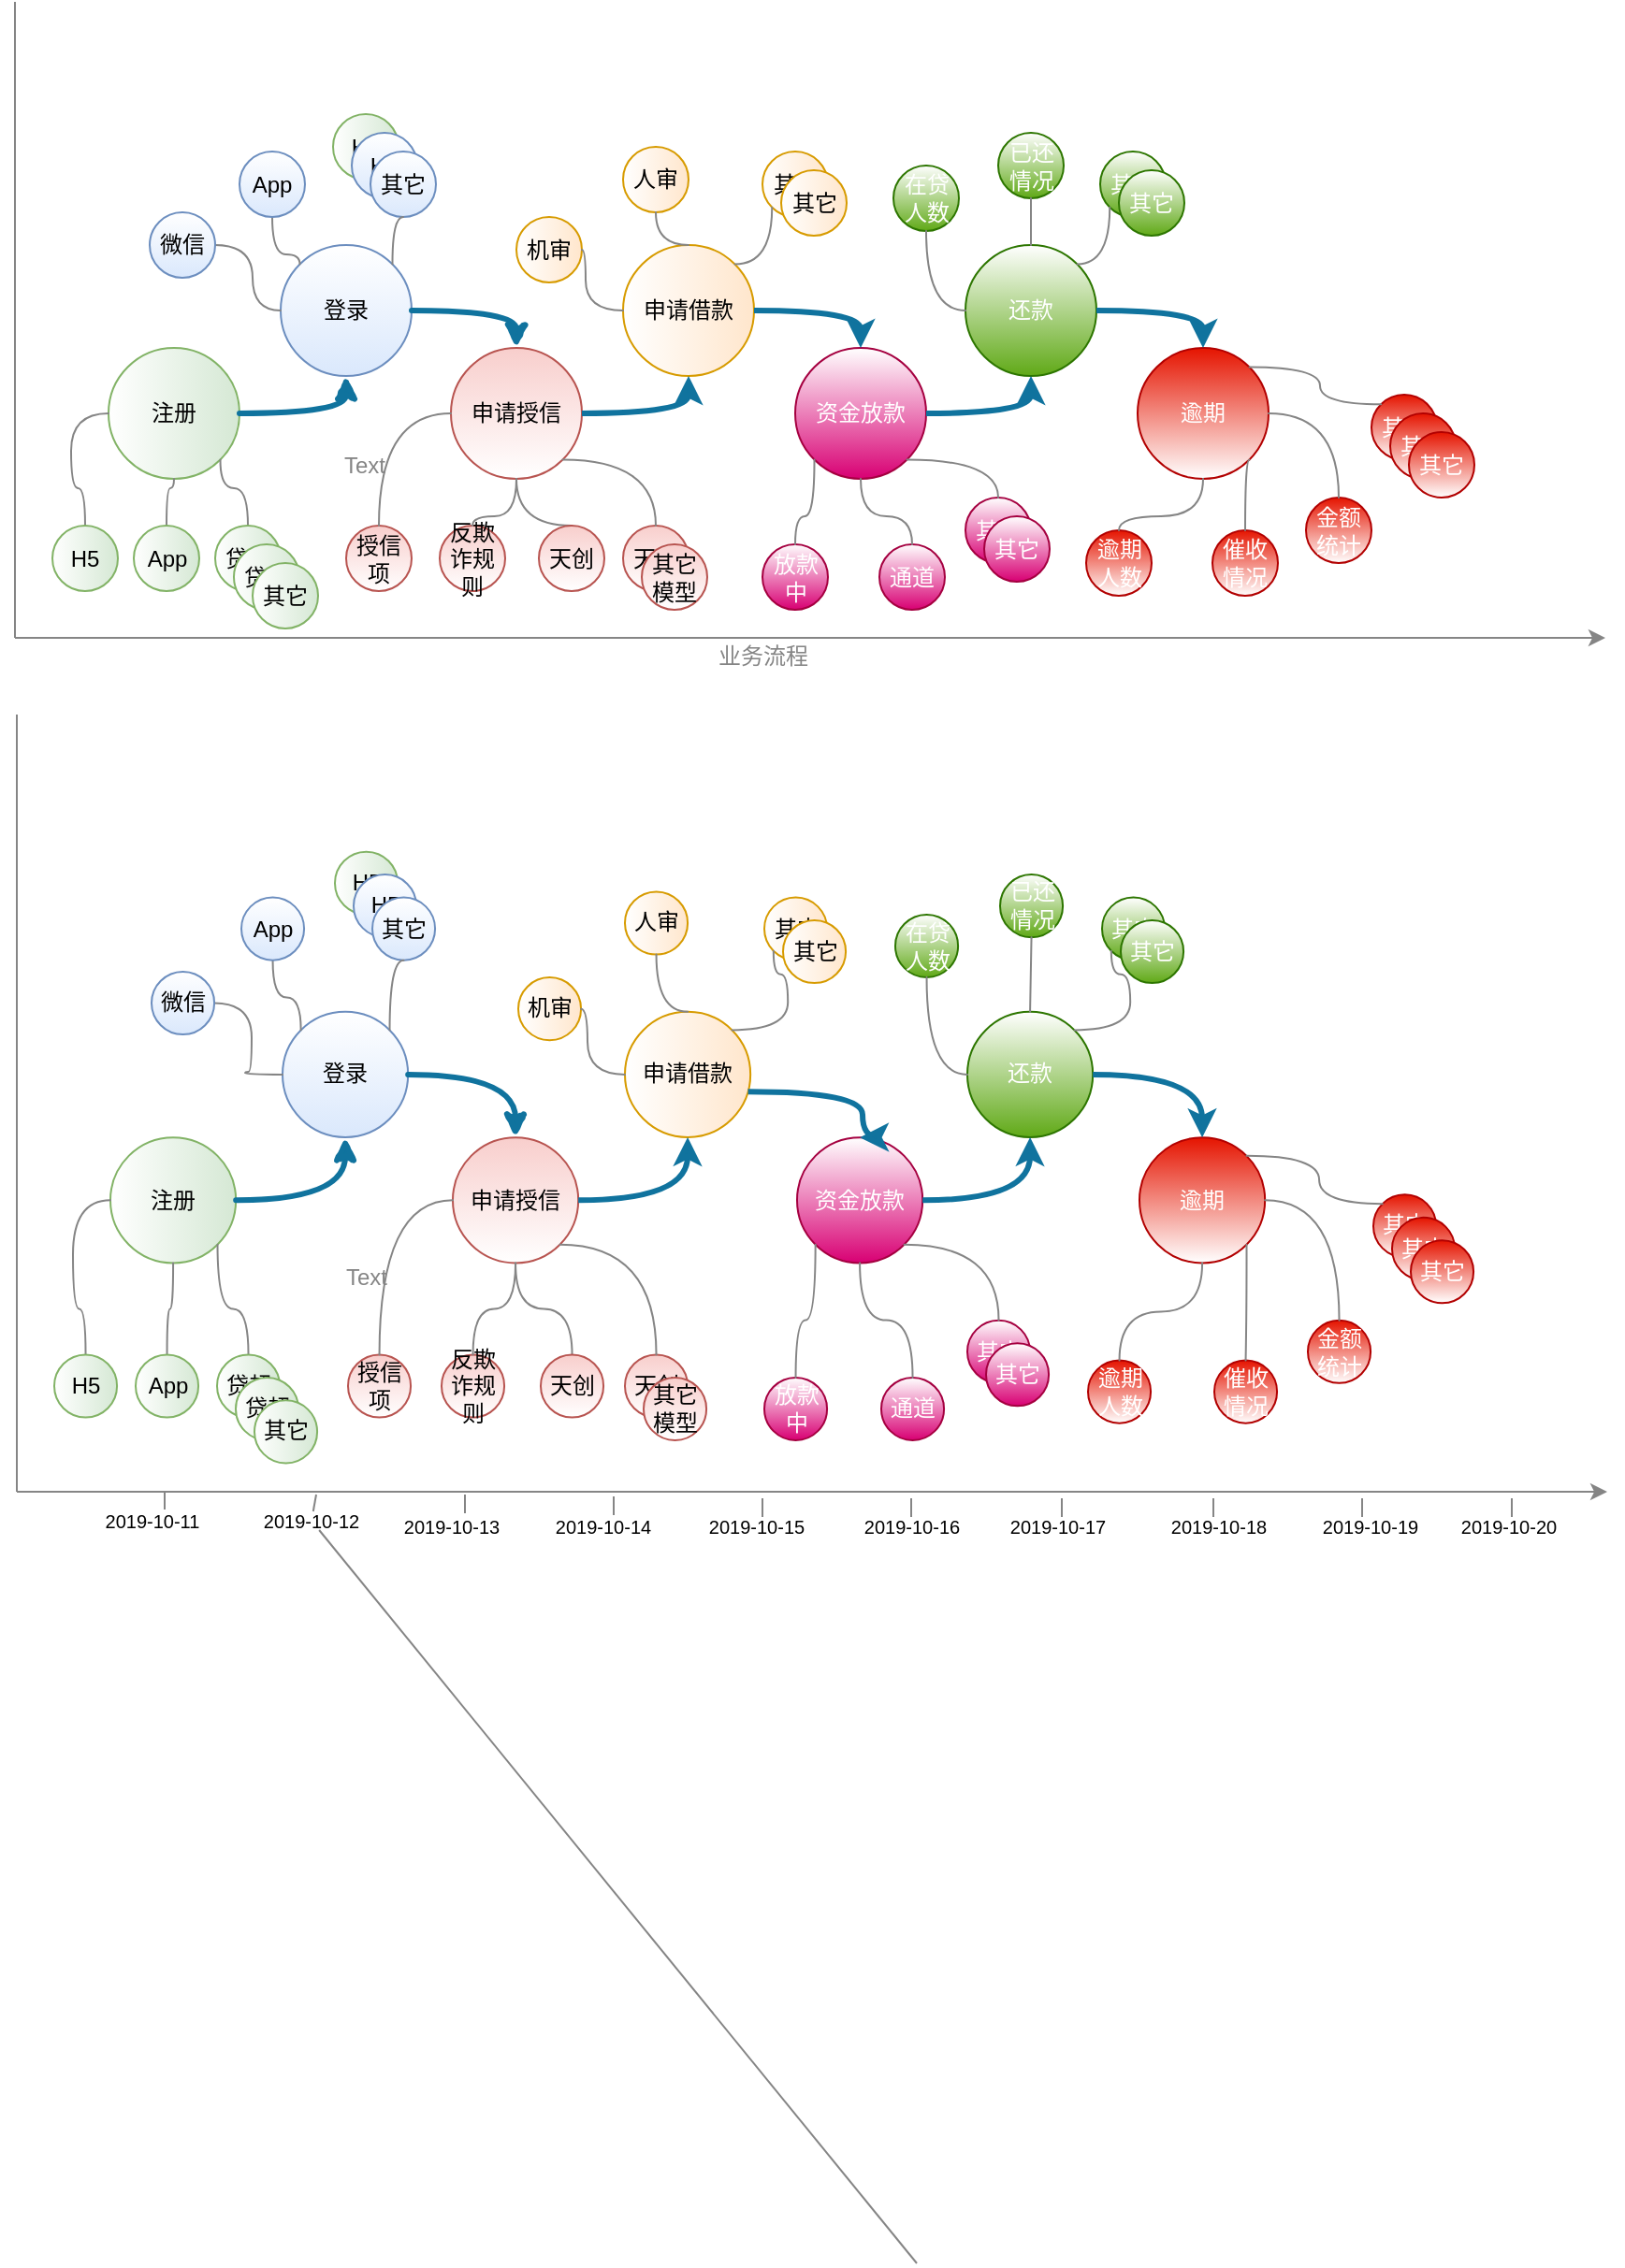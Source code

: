 <mxfile version="12.1.7" type="github" pages="1">
  <diagram id="NL3Gt1PZ4-QvTYmWhQju" name="第 1 页">
    <mxGraphModel dx="1049" dy="482" grid="1" gridSize="10" guides="1" tooltips="1" connect="1" arrows="1" fold="1" page="1" pageScale="1" pageWidth="1600" pageHeight="900" math="0" shadow="0">
      <root>
        <mxCell id="0"/>
        <mxCell id="1" parent="0"/>
        <mxCell id="p2iApNeuUnW86oLl-AI1-1" value="" style="group" vertex="1" connectable="0" parent="1">
          <mxGeometry x="320" y="20" width="850" height="360" as="geometry"/>
        </mxCell>
        <mxCell id="3xqCmhydJT-oeez1F7RN-1" value="" style="endArrow=classic;html=1;strokeColor=#858585;" parent="p2iApNeuUnW86oLl-AI1-1" edge="1">
          <mxGeometry width="50" height="50" relative="1" as="geometry">
            <mxPoint y="340" as="sourcePoint"/>
            <mxPoint x="850" y="340" as="targetPoint"/>
          </mxGeometry>
        </mxCell>
        <mxCell id="3xqCmhydJT-oeez1F7RN-2" value="" style="endArrow=none;html=1;strokeColor=#858585;endFill=0;" parent="p2iApNeuUnW86oLl-AI1-1" edge="1">
          <mxGeometry width="50" height="50" relative="1" as="geometry">
            <mxPoint y="340" as="sourcePoint"/>
            <mxPoint as="targetPoint"/>
          </mxGeometry>
        </mxCell>
        <mxCell id="3xqCmhydJT-oeez1F7RN-3" value="业务流程" style="text;html=1;strokeColor=none;fillColor=none;align=center;verticalAlign=middle;whiteSpace=wrap;rounded=0;fontColor=#858585;" parent="p2iApNeuUnW86oLl-AI1-1" vertex="1">
          <mxGeometry x="360" y="340" width="80" height="20" as="geometry"/>
        </mxCell>
        <mxCell id="3xqCmhydJT-oeez1F7RN-4" value="注册" style="ellipse;whiteSpace=wrap;html=1;aspect=fixed;fillColor=#d5e8d4;strokeColor=#82b366;gradientColor=#ffffff;gradientDirection=west;" parent="p2iApNeuUnW86oLl-AI1-1" vertex="1">
          <mxGeometry x="50" y="185" width="70" height="70" as="geometry"/>
        </mxCell>
        <mxCell id="3xqCmhydJT-oeez1F7RN-53" style="edgeStyle=orthogonalEdgeStyle;curved=1;rounded=0;comic=1;orthogonalLoop=1;jettySize=auto;html=1;entryX=0;entryY=0.5;entryDx=0;entryDy=0;endArrow=none;endFill=0;strokeColor=#858585;fontColor=#858585;" parent="p2iApNeuUnW86oLl-AI1-1" source="3xqCmhydJT-oeez1F7RN-24" target="3xqCmhydJT-oeez1F7RN-4" edge="1">
          <mxGeometry relative="1" as="geometry"/>
        </mxCell>
        <mxCell id="3xqCmhydJT-oeez1F7RN-24" value="H5" style="ellipse;whiteSpace=wrap;html=1;aspect=fixed;fillColor=#d5e8d4;strokeColor=#82b366;gradientColor=#ffffff;gradientDirection=west;" parent="p2iApNeuUnW86oLl-AI1-1" vertex="1">
          <mxGeometry x="20" y="280" width="35" height="35" as="geometry"/>
        </mxCell>
        <mxCell id="3xqCmhydJT-oeez1F7RN-5" value="登录" style="ellipse;whiteSpace=wrap;html=1;aspect=fixed;fillColor=#dae8fc;strokeColor=#6c8ebf;gradientColor=#ffffff;gradientDirection=north;" parent="p2iApNeuUnW86oLl-AI1-1" vertex="1">
          <mxGeometry x="142" y="130" width="70" height="70" as="geometry"/>
        </mxCell>
        <mxCell id="3xqCmhydJT-oeez1F7RN-20" style="edgeStyle=orthogonalEdgeStyle;curved=1;rounded=0;orthogonalLoop=1;jettySize=auto;html=1;entryX=0.5;entryY=1;entryDx=0;entryDy=0;endArrow=classic;endFill=1;strokeColor=#10739e;fontColor=#858585;comic=1;targetPerimeterSpacing=0;strokeWidth=3;fillColor=#b1ddf0;" parent="p2iApNeuUnW86oLl-AI1-1" source="3xqCmhydJT-oeez1F7RN-4" target="3xqCmhydJT-oeez1F7RN-5" edge="1">
          <mxGeometry relative="1" as="geometry"/>
        </mxCell>
        <mxCell id="3xqCmhydJT-oeez1F7RN-6" value="申请授信" style="ellipse;whiteSpace=wrap;html=1;aspect=fixed;fillColor=#f8cecc;strokeColor=#b85450;gradientColor=#ffffff;" parent="p2iApNeuUnW86oLl-AI1-1" vertex="1">
          <mxGeometry x="233" y="185" width="70" height="70" as="geometry"/>
        </mxCell>
        <mxCell id="3xqCmhydJT-oeez1F7RN-21" style="edgeStyle=orthogonalEdgeStyle;curved=1;rounded=0;orthogonalLoop=1;jettySize=auto;html=1;entryX=0.5;entryY=0;entryDx=0;entryDy=0;endArrow=classic;endFill=1;strokeColor=#10739e;fontColor=#858585;comic=1;strokeWidth=3;fillColor=#b1ddf0;targetPerimeterSpacing=0;" parent="p2iApNeuUnW86oLl-AI1-1" source="3xqCmhydJT-oeez1F7RN-5" target="3xqCmhydJT-oeez1F7RN-6" edge="1">
          <mxGeometry relative="1" as="geometry"/>
        </mxCell>
        <mxCell id="3xqCmhydJT-oeez1F7RN-57" value="授信项" style="ellipse;whiteSpace=wrap;html=1;aspect=fixed;fillColor=#f8cecc;strokeColor=#b85450;gradientColor=#ffffff;" parent="p2iApNeuUnW86oLl-AI1-1" vertex="1">
          <mxGeometry x="177" y="280" width="35" height="35" as="geometry"/>
        </mxCell>
        <mxCell id="3xqCmhydJT-oeez1F7RN-58" value="" style="edgeStyle=orthogonalEdgeStyle;curved=1;rounded=0;comic=1;orthogonalLoop=1;jettySize=auto;html=1;endArrow=none;endFill=0;strokeColor=#858585;fontColor=#858585;" parent="p2iApNeuUnW86oLl-AI1-1" source="3xqCmhydJT-oeez1F7RN-6" target="3xqCmhydJT-oeez1F7RN-57" edge="1">
          <mxGeometry relative="1" as="geometry"/>
        </mxCell>
        <mxCell id="3xqCmhydJT-oeez1F7RN-7" value="申请借款" style="ellipse;whiteSpace=wrap;html=1;aspect=fixed;fillColor=#ffe6cc;strokeColor=#d79b00;gradientColor=#ffffff;gradientDirection=west;" parent="p2iApNeuUnW86oLl-AI1-1" vertex="1">
          <mxGeometry x="325" y="130" width="70" height="70" as="geometry"/>
        </mxCell>
        <mxCell id="3xqCmhydJT-oeez1F7RN-22" style="edgeStyle=orthogonalEdgeStyle;curved=1;rounded=0;orthogonalLoop=1;jettySize=auto;html=1;entryX=0.5;entryY=1;entryDx=0;entryDy=0;endArrow=classic;endFill=1;strokeColor=#10739e;fontColor=#858585;strokeWidth=3;fillColor=#b1ddf0;targetPerimeterSpacing=0;" parent="p2iApNeuUnW86oLl-AI1-1" source="3xqCmhydJT-oeez1F7RN-6" target="3xqCmhydJT-oeez1F7RN-7" edge="1">
          <mxGeometry relative="1" as="geometry"/>
        </mxCell>
        <mxCell id="3xqCmhydJT-oeez1F7RN-72" value="机审" style="ellipse;whiteSpace=wrap;html=1;aspect=fixed;fillColor=#ffe6cc;strokeColor=#d79b00;gradientColor=#ffffff;gradientDirection=west;" parent="p2iApNeuUnW86oLl-AI1-1" vertex="1">
          <mxGeometry x="268" y="115" width="35" height="35" as="geometry"/>
        </mxCell>
        <mxCell id="3xqCmhydJT-oeez1F7RN-73" value="" style="edgeStyle=orthogonalEdgeStyle;curved=1;rounded=0;comic=1;orthogonalLoop=1;jettySize=auto;html=1;endArrow=none;endFill=0;strokeColor=#858585;fontColor=#858585;" parent="p2iApNeuUnW86oLl-AI1-1" source="3xqCmhydJT-oeez1F7RN-7" target="3xqCmhydJT-oeez1F7RN-72" edge="1">
          <mxGeometry relative="1" as="geometry"/>
        </mxCell>
        <mxCell id="3xqCmhydJT-oeez1F7RN-8" value="资金放款" style="ellipse;whiteSpace=wrap;html=1;aspect=fixed;fontColor=#ffffff;fillColor=#d80073;strokeColor=#A50040;gradientDirection=north;gradientColor=#ffffff;" parent="p2iApNeuUnW86oLl-AI1-1" vertex="1">
          <mxGeometry x="417" y="185" width="70" height="70" as="geometry"/>
        </mxCell>
        <mxCell id="3xqCmhydJT-oeez1F7RN-17" style="edgeStyle=orthogonalEdgeStyle;curved=1;rounded=0;orthogonalLoop=1;jettySize=auto;html=1;entryX=0.5;entryY=0;entryDx=0;entryDy=0;endArrow=classic;endFill=1;strokeColor=#10739e;fontColor=#858585;strokeWidth=3;fillColor=#b1ddf0;targetPerimeterSpacing=0;" parent="p2iApNeuUnW86oLl-AI1-1" source="3xqCmhydJT-oeez1F7RN-7" target="3xqCmhydJT-oeez1F7RN-8" edge="1">
          <mxGeometry relative="1" as="geometry">
            <Array as="points">
              <mxPoint x="452" y="165"/>
            </Array>
          </mxGeometry>
        </mxCell>
        <mxCell id="3xqCmhydJT-oeez1F7RN-80" value="放款中" style="ellipse;whiteSpace=wrap;html=1;aspect=fixed;fontColor=#ffffff;fillColor=#d80073;strokeColor=#A50040;gradientDirection=north;gradientColor=#ffffff;" parent="p2iApNeuUnW86oLl-AI1-1" vertex="1">
          <mxGeometry x="399.5" y="290" width="35" height="35" as="geometry"/>
        </mxCell>
        <mxCell id="3xqCmhydJT-oeez1F7RN-90" style="edgeStyle=orthogonalEdgeStyle;curved=1;rounded=0;comic=1;orthogonalLoop=1;jettySize=auto;html=1;exitX=0;exitY=1;exitDx=0;exitDy=0;entryX=0.5;entryY=0;entryDx=0;entryDy=0;endArrow=none;endFill=0;strokeColor=#858585;fontColor=#858585;" parent="p2iApNeuUnW86oLl-AI1-1" source="3xqCmhydJT-oeez1F7RN-8" target="3xqCmhydJT-oeez1F7RN-80" edge="1">
          <mxGeometry relative="1" as="geometry"/>
        </mxCell>
        <mxCell id="3xqCmhydJT-oeez1F7RN-9" value="还款" style="ellipse;whiteSpace=wrap;html=1;aspect=fixed;fontColor=#ffffff;fillColor=#60a917;strokeColor=#2D7600;gradientDirection=north;gradientColor=#ffffff;" parent="p2iApNeuUnW86oLl-AI1-1" vertex="1">
          <mxGeometry x="508" y="130" width="70" height="70" as="geometry"/>
        </mxCell>
        <mxCell id="3xqCmhydJT-oeez1F7RN-18" style="edgeStyle=orthogonalEdgeStyle;curved=1;rounded=0;orthogonalLoop=1;jettySize=auto;html=1;exitX=1;exitY=0.5;exitDx=0;exitDy=0;entryX=0.5;entryY=1;entryDx=0;entryDy=0;endArrow=classic;endFill=1;strokeColor=#10739e;fontColor=#858585;strokeWidth=3;fillColor=#b1ddf0;targetPerimeterSpacing=0;" parent="p2iApNeuUnW86oLl-AI1-1" source="3xqCmhydJT-oeez1F7RN-8" target="3xqCmhydJT-oeez1F7RN-9" edge="1">
          <mxGeometry relative="1" as="geometry"/>
        </mxCell>
        <mxCell id="3xqCmhydJT-oeez1F7RN-91" value="在贷人数" style="ellipse;whiteSpace=wrap;html=1;aspect=fixed;fontColor=#ffffff;fillColor=#60a917;strokeColor=#2D7600;gradientDirection=north;gradientColor=#ffffff;" parent="p2iApNeuUnW86oLl-AI1-1" vertex="1">
          <mxGeometry x="469.5" y="87.5" width="35" height="35" as="geometry"/>
        </mxCell>
        <mxCell id="3xqCmhydJT-oeez1F7RN-92" value="" style="edgeStyle=orthogonalEdgeStyle;curved=1;rounded=0;comic=1;orthogonalLoop=1;jettySize=auto;html=1;endArrow=none;endFill=0;strokeColor=#858585;fontColor=#858585;" parent="p2iApNeuUnW86oLl-AI1-1" source="3xqCmhydJT-oeez1F7RN-9" target="3xqCmhydJT-oeez1F7RN-91" edge="1">
          <mxGeometry relative="1" as="geometry"/>
        </mxCell>
        <mxCell id="3xqCmhydJT-oeez1F7RN-10" value="逾期" style="ellipse;whiteSpace=wrap;html=1;aspect=fixed;fontColor=#ffffff;fillColor=#e51400;strokeColor=#B20000;gradientDirection=south;gradientColor=#ffffff;" parent="p2iApNeuUnW86oLl-AI1-1" vertex="1">
          <mxGeometry x="600" y="185" width="70" height="70" as="geometry"/>
        </mxCell>
        <mxCell id="3xqCmhydJT-oeez1F7RN-19" style="edgeStyle=orthogonalEdgeStyle;curved=1;rounded=0;orthogonalLoop=1;jettySize=auto;html=1;entryX=0.5;entryY=0;entryDx=0;entryDy=0;endArrow=classic;endFill=1;strokeColor=#10739e;fontColor=#858585;strokeWidth=3;fillColor=#b1ddf0;targetPerimeterSpacing=0;" parent="p2iApNeuUnW86oLl-AI1-1" source="3xqCmhydJT-oeez1F7RN-9" target="3xqCmhydJT-oeez1F7RN-10" edge="1">
          <mxGeometry relative="1" as="geometry"/>
        </mxCell>
        <mxCell id="3xqCmhydJT-oeez1F7RN-101" value="逾期人数" style="ellipse;whiteSpace=wrap;html=1;aspect=fixed;fontColor=#ffffff;fillColor=#e51400;strokeColor=#B20000;gradientDirection=south;gradientColor=#ffffff;" parent="p2iApNeuUnW86oLl-AI1-1" vertex="1">
          <mxGeometry x="572.5" y="282.5" width="35" height="35" as="geometry"/>
        </mxCell>
        <mxCell id="3xqCmhydJT-oeez1F7RN-102" value="" style="edgeStyle=orthogonalEdgeStyle;curved=1;rounded=0;comic=1;orthogonalLoop=1;jettySize=auto;html=1;endArrow=none;endFill=0;strokeColor=#858585;fontColor=#858585;" parent="p2iApNeuUnW86oLl-AI1-1" source="3xqCmhydJT-oeez1F7RN-10" target="3xqCmhydJT-oeez1F7RN-101" edge="1">
          <mxGeometry relative="1" as="geometry"/>
        </mxCell>
        <mxCell id="3xqCmhydJT-oeez1F7RN-54" value="" style="edgeStyle=orthogonalEdgeStyle;curved=1;rounded=0;comic=1;orthogonalLoop=1;jettySize=auto;html=1;endArrow=none;endFill=0;strokeColor=#858585;fontColor=#858585;" parent="p2iApNeuUnW86oLl-AI1-1" source="3xqCmhydJT-oeez1F7RN-30" target="3xqCmhydJT-oeez1F7RN-4" edge="1">
          <mxGeometry relative="1" as="geometry"/>
        </mxCell>
        <mxCell id="3xqCmhydJT-oeez1F7RN-30" value="App" style="ellipse;whiteSpace=wrap;html=1;aspect=fixed;fillColor=#d5e8d4;strokeColor=#82b366;gradientColor=#ffffff;gradientDirection=west;" parent="p2iApNeuUnW86oLl-AI1-1" vertex="1">
          <mxGeometry x="63.5" y="280" width="35" height="35" as="geometry"/>
        </mxCell>
        <mxCell id="3xqCmhydJT-oeez1F7RN-56" style="edgeStyle=orthogonalEdgeStyle;curved=1;rounded=0;comic=1;orthogonalLoop=1;jettySize=auto;html=1;entryX=1;entryY=1;entryDx=0;entryDy=0;endArrow=none;endFill=0;strokeColor=#858585;fontColor=#858585;" parent="p2iApNeuUnW86oLl-AI1-1" source="3xqCmhydJT-oeez1F7RN-31" target="3xqCmhydJT-oeez1F7RN-4" edge="1">
          <mxGeometry relative="1" as="geometry"/>
        </mxCell>
        <mxCell id="3xqCmhydJT-oeez1F7RN-31" value="贷超" style="ellipse;whiteSpace=wrap;html=1;aspect=fixed;fillColor=#d5e8d4;strokeColor=#82b366;gradientColor=#ffffff;gradientDirection=west;" parent="p2iApNeuUnW86oLl-AI1-1" vertex="1">
          <mxGeometry x="107" y="280" width="35" height="35" as="geometry"/>
        </mxCell>
        <mxCell id="3xqCmhydJT-oeez1F7RN-32" value="贷超" style="ellipse;whiteSpace=wrap;html=1;aspect=fixed;fillColor=#d5e8d4;strokeColor=#82b366;gradientColor=#ffffff;gradientDirection=west;" parent="p2iApNeuUnW86oLl-AI1-1" vertex="1">
          <mxGeometry x="117" y="290" width="35" height="35" as="geometry"/>
        </mxCell>
        <mxCell id="3xqCmhydJT-oeez1F7RN-33" value="其它" style="ellipse;whiteSpace=wrap;html=1;aspect=fixed;fillColor=#d5e8d4;strokeColor=#82b366;gradientColor=#ffffff;gradientDirection=west;" parent="p2iApNeuUnW86oLl-AI1-1" vertex="1">
          <mxGeometry x="127" y="300" width="35" height="35" as="geometry"/>
        </mxCell>
        <mxCell id="3xqCmhydJT-oeez1F7RN-51" style="edgeStyle=orthogonalEdgeStyle;curved=1;rounded=0;comic=1;orthogonalLoop=1;jettySize=auto;html=1;endArrow=none;endFill=0;strokeColor=#858585;fontColor=#858585;" parent="p2iApNeuUnW86oLl-AI1-1" source="3xqCmhydJT-oeez1F7RN-38" target="3xqCmhydJT-oeez1F7RN-5" edge="1">
          <mxGeometry relative="1" as="geometry"/>
        </mxCell>
        <mxCell id="3xqCmhydJT-oeez1F7RN-38" value="微信" style="ellipse;whiteSpace=wrap;html=1;aspect=fixed;fillColor=#dae8fc;strokeColor=#6c8ebf;gradientDirection=north;gradientColor=#ffffff;" parent="p2iApNeuUnW86oLl-AI1-1" vertex="1">
          <mxGeometry x="72" y="112.5" width="35" height="35" as="geometry"/>
        </mxCell>
        <mxCell id="3xqCmhydJT-oeez1F7RN-50" style="edgeStyle=orthogonalEdgeStyle;curved=1;rounded=0;comic=1;orthogonalLoop=1;jettySize=auto;html=1;entryX=0;entryY=0;entryDx=0;entryDy=0;endArrow=none;endFill=0;strokeColor=#858585;fontColor=#858585;" parent="p2iApNeuUnW86oLl-AI1-1" source="3xqCmhydJT-oeez1F7RN-39" target="3xqCmhydJT-oeez1F7RN-5" edge="1">
          <mxGeometry relative="1" as="geometry"/>
        </mxCell>
        <mxCell id="3xqCmhydJT-oeez1F7RN-39" value="App" style="ellipse;whiteSpace=wrap;html=1;aspect=fixed;fillColor=#dae8fc;strokeColor=#6c8ebf;gradientDirection=north;gradientColor=#ffffff;" parent="p2iApNeuUnW86oLl-AI1-1" vertex="1">
          <mxGeometry x="120" y="80" width="35" height="35" as="geometry"/>
        </mxCell>
        <mxCell id="3xqCmhydJT-oeez1F7RN-43" value="" style="group" parent="p2iApNeuUnW86oLl-AI1-1" vertex="1" connectable="0">
          <mxGeometry x="170" y="60" width="55" height="55" as="geometry"/>
        </mxCell>
        <mxCell id="3xqCmhydJT-oeez1F7RN-40" value="H5" style="ellipse;whiteSpace=wrap;html=1;aspect=fixed;fillColor=#d5e8d4;strokeColor=#82b366;gradientColor=#ffffff;gradientDirection=west;" parent="3xqCmhydJT-oeez1F7RN-43" vertex="1">
          <mxGeometry width="35" height="35" as="geometry"/>
        </mxCell>
        <mxCell id="3xqCmhydJT-oeez1F7RN-41" value="H5" style="ellipse;whiteSpace=wrap;html=1;aspect=fixed;fillColor=#dae8fc;strokeColor=#6c8ebf;gradientDirection=north;gradientColor=#ffffff;" parent="3xqCmhydJT-oeez1F7RN-43" vertex="1">
          <mxGeometry x="10" y="10" width="35" height="35" as="geometry"/>
        </mxCell>
        <mxCell id="3xqCmhydJT-oeez1F7RN-42" value="其它" style="ellipse;whiteSpace=wrap;html=1;aspect=fixed;fillColor=#dae8fc;strokeColor=#6c8ebf;gradientDirection=north;gradientColor=#ffffff;" parent="3xqCmhydJT-oeez1F7RN-43" vertex="1">
          <mxGeometry x="20" y="20" width="35" height="35" as="geometry"/>
        </mxCell>
        <mxCell id="3xqCmhydJT-oeez1F7RN-49" style="edgeStyle=orthogonalEdgeStyle;curved=1;rounded=0;comic=1;orthogonalLoop=1;jettySize=auto;html=1;exitX=0.5;exitY=1;exitDx=0;exitDy=0;entryX=1;entryY=0;entryDx=0;entryDy=0;endArrow=none;endFill=0;strokeColor=#858585;fontColor=#858585;" parent="p2iApNeuUnW86oLl-AI1-1" source="3xqCmhydJT-oeez1F7RN-42" target="3xqCmhydJT-oeez1F7RN-5" edge="1">
          <mxGeometry relative="1" as="geometry"/>
        </mxCell>
        <mxCell id="3xqCmhydJT-oeez1F7RN-59" value="反欺诈规则" style="ellipse;whiteSpace=wrap;html=1;aspect=fixed;fillColor=#f8cecc;strokeColor=#b85450;gradientColor=#ffffff;" parent="p2iApNeuUnW86oLl-AI1-1" vertex="1">
          <mxGeometry x="227" y="280" width="35" height="35" as="geometry"/>
        </mxCell>
        <mxCell id="3xqCmhydJT-oeez1F7RN-61" style="edgeStyle=orthogonalEdgeStyle;curved=1;rounded=0;comic=1;orthogonalLoop=1;jettySize=auto;html=1;endArrow=none;endFill=0;strokeColor=#858585;fontColor=#858585;" parent="p2iApNeuUnW86oLl-AI1-1" source="3xqCmhydJT-oeez1F7RN-6" target="3xqCmhydJT-oeez1F7RN-59" edge="1">
          <mxGeometry relative="1" as="geometry"/>
        </mxCell>
        <mxCell id="3xqCmhydJT-oeez1F7RN-70" style="edgeStyle=orthogonalEdgeStyle;curved=1;rounded=0;comic=1;orthogonalLoop=1;jettySize=auto;html=1;exitX=0.5;exitY=0;exitDx=0;exitDy=0;endArrow=none;endFill=0;strokeColor=#858585;fontColor=#858585;entryX=0.5;entryY=1;entryDx=0;entryDy=0;" parent="p2iApNeuUnW86oLl-AI1-1" source="3xqCmhydJT-oeez1F7RN-60" target="3xqCmhydJT-oeez1F7RN-6" edge="1">
          <mxGeometry relative="1" as="geometry">
            <mxPoint x="270" y="260" as="targetPoint"/>
          </mxGeometry>
        </mxCell>
        <mxCell id="3xqCmhydJT-oeez1F7RN-60" value="天创" style="ellipse;whiteSpace=wrap;html=1;aspect=fixed;fillColor=#f8cecc;strokeColor=#b85450;gradientColor=#ffffff;" parent="p2iApNeuUnW86oLl-AI1-1" vertex="1">
          <mxGeometry x="280" y="280" width="35" height="35" as="geometry"/>
        </mxCell>
        <mxCell id="3xqCmhydJT-oeez1F7RN-63" value="天创" style="ellipse;whiteSpace=wrap;html=1;aspect=fixed;fillColor=#f8cecc;strokeColor=#b85450;gradientColor=#ffffff;" parent="p2iApNeuUnW86oLl-AI1-1" vertex="1">
          <mxGeometry x="325" y="280" width="35" height="35" as="geometry"/>
        </mxCell>
        <mxCell id="3xqCmhydJT-oeez1F7RN-71" style="edgeStyle=orthogonalEdgeStyle;curved=1;rounded=0;comic=1;orthogonalLoop=1;jettySize=auto;html=1;exitX=1;exitY=1;exitDx=0;exitDy=0;entryX=0.5;entryY=0;entryDx=0;entryDy=0;endArrow=none;endFill=0;strokeColor=#858585;fontColor=#858585;" parent="p2iApNeuUnW86oLl-AI1-1" source="3xqCmhydJT-oeez1F7RN-6" target="3xqCmhydJT-oeez1F7RN-63" edge="1">
          <mxGeometry relative="1" as="geometry"/>
        </mxCell>
        <mxCell id="3xqCmhydJT-oeez1F7RN-66" value="其它&lt;br&gt;模型" style="ellipse;whiteSpace=wrap;html=1;aspect=fixed;fillColor=#f8cecc;strokeColor=#b85450;gradientColor=#ffffff;" parent="p2iApNeuUnW86oLl-AI1-1" vertex="1">
          <mxGeometry x="335" y="290" width="35" height="35" as="geometry"/>
        </mxCell>
        <mxCell id="3xqCmhydJT-oeez1F7RN-77" value="其它" style="ellipse;whiteSpace=wrap;html=1;aspect=fixed;fillColor=#ffe6cc;strokeColor=#d79b00;gradientColor=#ffffff;gradientDirection=west;" parent="p2iApNeuUnW86oLl-AI1-1" vertex="1">
          <mxGeometry x="399.5" y="80" width="35" height="35" as="geometry"/>
        </mxCell>
        <mxCell id="3xqCmhydJT-oeez1F7RN-79" style="edgeStyle=orthogonalEdgeStyle;curved=1;rounded=0;comic=1;orthogonalLoop=1;jettySize=auto;html=1;exitX=1;exitY=0;exitDx=0;exitDy=0;entryX=0;entryY=1;entryDx=0;entryDy=0;endArrow=none;endFill=0;strokeColor=#858585;fontColor=#858585;" parent="p2iApNeuUnW86oLl-AI1-1" source="3xqCmhydJT-oeez1F7RN-7" target="3xqCmhydJT-oeez1F7RN-77" edge="1">
          <mxGeometry relative="1" as="geometry"/>
        </mxCell>
        <mxCell id="3xqCmhydJT-oeez1F7RN-82" value="人审" style="ellipse;whiteSpace=wrap;html=1;aspect=fixed;fillColor=#ffe6cc;strokeColor=#d79b00;gradientColor=#ffffff;gradientDirection=west;" parent="p2iApNeuUnW86oLl-AI1-1" vertex="1">
          <mxGeometry x="325" y="77.5" width="35" height="35" as="geometry"/>
        </mxCell>
        <mxCell id="3xqCmhydJT-oeez1F7RN-83" style="edgeStyle=orthogonalEdgeStyle;curved=1;rounded=0;comic=1;orthogonalLoop=1;jettySize=auto;html=1;exitX=0.5;exitY=0;exitDx=0;exitDy=0;entryX=0.5;entryY=1;entryDx=0;entryDy=0;endArrow=none;endFill=0;strokeColor=#858585;fontColor=#858585;" parent="p2iApNeuUnW86oLl-AI1-1" source="3xqCmhydJT-oeez1F7RN-7" target="3xqCmhydJT-oeez1F7RN-82" edge="1">
          <mxGeometry relative="1" as="geometry"/>
        </mxCell>
        <mxCell id="3xqCmhydJT-oeez1F7RN-84" value="通道" style="ellipse;whiteSpace=wrap;html=1;aspect=fixed;fontColor=#ffffff;fillColor=#d80073;strokeColor=#A50040;gradientDirection=north;gradientColor=#ffffff;" parent="p2iApNeuUnW86oLl-AI1-1" vertex="1">
          <mxGeometry x="462" y="290" width="35" height="35" as="geometry"/>
        </mxCell>
        <mxCell id="3xqCmhydJT-oeez1F7RN-88" style="edgeStyle=orthogonalEdgeStyle;curved=1;rounded=0;comic=1;orthogonalLoop=1;jettySize=auto;html=1;entryX=0.5;entryY=0;entryDx=0;entryDy=0;endArrow=none;endFill=0;strokeColor=#858585;fontColor=#858585;" parent="p2iApNeuUnW86oLl-AI1-1" source="3xqCmhydJT-oeez1F7RN-8" target="3xqCmhydJT-oeez1F7RN-84" edge="1">
          <mxGeometry relative="1" as="geometry"/>
        </mxCell>
        <mxCell id="3xqCmhydJT-oeez1F7RN-87" value="其它" style="ellipse;whiteSpace=wrap;html=1;aspect=fixed;fontColor=#ffffff;fillColor=#d80073;strokeColor=#A50040;gradientDirection=north;gradientColor=#ffffff;" parent="p2iApNeuUnW86oLl-AI1-1" vertex="1">
          <mxGeometry x="508" y="265" width="35" height="35" as="geometry"/>
        </mxCell>
        <mxCell id="3xqCmhydJT-oeez1F7RN-89" style="edgeStyle=orthogonalEdgeStyle;curved=1;rounded=0;comic=1;orthogonalLoop=1;jettySize=auto;html=1;exitX=1;exitY=1;exitDx=0;exitDy=0;entryX=0.5;entryY=0;entryDx=0;entryDy=0;endArrow=none;endFill=0;strokeColor=#858585;fontColor=#858585;" parent="p2iApNeuUnW86oLl-AI1-1" source="3xqCmhydJT-oeez1F7RN-8" target="3xqCmhydJT-oeez1F7RN-87" edge="1">
          <mxGeometry relative="1" as="geometry"/>
        </mxCell>
        <mxCell id="3xqCmhydJT-oeez1F7RN-93" value="已还情况" style="ellipse;whiteSpace=wrap;html=1;aspect=fixed;fontColor=#ffffff;fillColor=#60a917;strokeColor=#2D7600;gradientDirection=north;gradientColor=#ffffff;" parent="p2iApNeuUnW86oLl-AI1-1" vertex="1">
          <mxGeometry x="525.5" y="70" width="35" height="35" as="geometry"/>
        </mxCell>
        <mxCell id="3xqCmhydJT-oeez1F7RN-98" style="edgeStyle=orthogonalEdgeStyle;curved=1;rounded=0;comic=1;orthogonalLoop=1;jettySize=auto;html=1;exitX=0.5;exitY=0;exitDx=0;exitDy=0;entryX=0.5;entryY=1;entryDx=0;entryDy=0;endArrow=none;endFill=0;strokeColor=#858585;fontColor=#858585;" parent="p2iApNeuUnW86oLl-AI1-1" source="3xqCmhydJT-oeez1F7RN-9" target="3xqCmhydJT-oeez1F7RN-93" edge="1">
          <mxGeometry relative="1" as="geometry"/>
        </mxCell>
        <mxCell id="3xqCmhydJT-oeez1F7RN-94" value="其它" style="ellipse;whiteSpace=wrap;html=1;aspect=fixed;fontColor=#ffffff;fillColor=#60a917;strokeColor=#2D7600;gradientDirection=north;gradientColor=#ffffff;" parent="p2iApNeuUnW86oLl-AI1-1" vertex="1">
          <mxGeometry x="580" y="80" width="35" height="35" as="geometry"/>
        </mxCell>
        <mxCell id="3xqCmhydJT-oeez1F7RN-100" style="edgeStyle=orthogonalEdgeStyle;curved=1;rounded=0;comic=1;orthogonalLoop=1;jettySize=auto;html=1;exitX=1;exitY=0;exitDx=0;exitDy=0;entryX=0;entryY=1;entryDx=0;entryDy=0;endArrow=none;endFill=0;strokeColor=#858585;fontColor=#858585;" parent="p2iApNeuUnW86oLl-AI1-1" source="3xqCmhydJT-oeez1F7RN-9" target="3xqCmhydJT-oeez1F7RN-94" edge="1">
          <mxGeometry relative="1" as="geometry"/>
        </mxCell>
        <mxCell id="3xqCmhydJT-oeez1F7RN-95" value="其它" style="ellipse;whiteSpace=wrap;html=1;aspect=fixed;fontColor=#ffffff;fillColor=#60a917;strokeColor=#2D7600;gradientDirection=north;gradientColor=#ffffff;" parent="p2iApNeuUnW86oLl-AI1-1" vertex="1">
          <mxGeometry x="590" y="90" width="35" height="35" as="geometry"/>
        </mxCell>
        <mxCell id="3xqCmhydJT-oeez1F7RN-96" value="其它" style="ellipse;whiteSpace=wrap;html=1;aspect=fixed;fontColor=#ffffff;fillColor=#d80073;strokeColor=#A50040;gradientDirection=north;gradientColor=#ffffff;" parent="p2iApNeuUnW86oLl-AI1-1" vertex="1">
          <mxGeometry x="518" y="275" width="35" height="35" as="geometry"/>
        </mxCell>
        <mxCell id="3xqCmhydJT-oeez1F7RN-97" value="其它" style="ellipse;whiteSpace=wrap;html=1;aspect=fixed;fillColor=#ffe6cc;strokeColor=#d79b00;gradientColor=#ffffff;gradientDirection=west;" parent="p2iApNeuUnW86oLl-AI1-1" vertex="1">
          <mxGeometry x="409.5" y="90" width="35" height="35" as="geometry"/>
        </mxCell>
        <mxCell id="3xqCmhydJT-oeez1F7RN-103" value="催收情况" style="ellipse;whiteSpace=wrap;html=1;aspect=fixed;fontColor=#ffffff;fillColor=#e51400;strokeColor=#B20000;gradientDirection=south;gradientColor=#ffffff;" parent="p2iApNeuUnW86oLl-AI1-1" vertex="1">
          <mxGeometry x="640" y="282.5" width="35" height="35" as="geometry"/>
        </mxCell>
        <mxCell id="3xqCmhydJT-oeez1F7RN-110" style="edgeStyle=orthogonalEdgeStyle;curved=1;rounded=0;comic=1;orthogonalLoop=1;jettySize=auto;html=1;exitX=1;exitY=1;exitDx=0;exitDy=0;entryX=0.5;entryY=0;entryDx=0;entryDy=0;endArrow=none;endFill=0;strokeColor=#858585;fontColor=#858585;" parent="p2iApNeuUnW86oLl-AI1-1" source="3xqCmhydJT-oeez1F7RN-10" target="3xqCmhydJT-oeez1F7RN-103" edge="1">
          <mxGeometry relative="1" as="geometry"/>
        </mxCell>
        <mxCell id="3xqCmhydJT-oeez1F7RN-104" value="金额统计" style="ellipse;whiteSpace=wrap;html=1;aspect=fixed;fontColor=#ffffff;fillColor=#e51400;strokeColor=#B20000;gradientDirection=south;gradientColor=#ffffff;" parent="p2iApNeuUnW86oLl-AI1-1" vertex="1">
          <mxGeometry x="690" y="265" width="35" height="35" as="geometry"/>
        </mxCell>
        <mxCell id="3xqCmhydJT-oeez1F7RN-111" style="edgeStyle=orthogonalEdgeStyle;curved=1;rounded=0;comic=1;orthogonalLoop=1;jettySize=auto;html=1;exitX=1;exitY=0.5;exitDx=0;exitDy=0;endArrow=none;endFill=0;strokeColor=#858585;fontColor=#858585;" parent="p2iApNeuUnW86oLl-AI1-1" source="3xqCmhydJT-oeez1F7RN-10" target="3xqCmhydJT-oeez1F7RN-104" edge="1">
          <mxGeometry relative="1" as="geometry"/>
        </mxCell>
        <mxCell id="3xqCmhydJT-oeez1F7RN-105" value="其它" style="ellipse;whiteSpace=wrap;html=1;aspect=fixed;fontColor=#ffffff;fillColor=#e51400;strokeColor=#B20000;gradientDirection=south;gradientColor=#ffffff;" parent="p2iApNeuUnW86oLl-AI1-1" vertex="1">
          <mxGeometry x="725" y="210" width="35" height="35" as="geometry"/>
        </mxCell>
        <mxCell id="3xqCmhydJT-oeez1F7RN-108" value="其它" style="ellipse;whiteSpace=wrap;html=1;aspect=fixed;fontColor=#ffffff;fillColor=#e51400;strokeColor=#B20000;gradientDirection=south;gradientColor=#ffffff;" parent="p2iApNeuUnW86oLl-AI1-1" vertex="1">
          <mxGeometry x="735" y="220" width="35" height="35" as="geometry"/>
        </mxCell>
        <mxCell id="3xqCmhydJT-oeez1F7RN-109" value="其它" style="ellipse;whiteSpace=wrap;html=1;aspect=fixed;fontColor=#ffffff;fillColor=#e51400;strokeColor=#B20000;gradientDirection=south;gradientColor=#ffffff;" parent="p2iApNeuUnW86oLl-AI1-1" vertex="1">
          <mxGeometry x="745" y="230" width="35" height="35" as="geometry"/>
        </mxCell>
        <mxCell id="3xqCmhydJT-oeez1F7RN-113" value="Text" style="text;html=1;resizable=0;points=[];autosize=1;align=left;verticalAlign=top;spacingTop=-4;fontColor=#858585;" parent="p2iApNeuUnW86oLl-AI1-1" vertex="1">
          <mxGeometry x="174" y="238" width="40" height="20" as="geometry"/>
        </mxCell>
        <mxCell id="3xqCmhydJT-oeez1F7RN-112" style="edgeStyle=orthogonalEdgeStyle;curved=1;rounded=0;comic=1;orthogonalLoop=1;jettySize=auto;html=1;exitX=1;exitY=0;exitDx=0;exitDy=0;entryX=0;entryY=0;entryDx=0;entryDy=0;endArrow=none;endFill=0;strokeColor=#858585;fontColor=#858585;" parent="p2iApNeuUnW86oLl-AI1-1" source="3xqCmhydJT-oeez1F7RN-10" target="3xqCmhydJT-oeez1F7RN-105" edge="1">
          <mxGeometry relative="1" as="geometry"/>
        </mxCell>
        <mxCell id="p2iApNeuUnW86oLl-AI1-77" value="" style="group" vertex="1" connectable="0" parent="1">
          <mxGeometry x="321" y="401" width="850" height="450" as="geometry"/>
        </mxCell>
        <mxCell id="p2iApNeuUnW86oLl-AI1-78" value="" style="endArrow=classic;html=1;strokeColor=#858585;" edge="1" parent="p2iApNeuUnW86oLl-AI1-77">
          <mxGeometry width="50" height="50" relative="1" as="geometry">
            <mxPoint y="415.556" as="sourcePoint"/>
            <mxPoint x="850" y="415.556" as="targetPoint"/>
          </mxGeometry>
        </mxCell>
        <mxCell id="p2iApNeuUnW86oLl-AI1-79" value="" style="endArrow=none;html=1;strokeColor=#858585;endFill=0;" edge="1" parent="p2iApNeuUnW86oLl-AI1-77">
          <mxGeometry width="50" height="50" relative="1" as="geometry">
            <mxPoint y="415.556" as="sourcePoint"/>
            <mxPoint as="targetPoint"/>
          </mxGeometry>
        </mxCell>
        <mxCell id="p2iApNeuUnW86oLl-AI1-81" value="注册" style="ellipse;whiteSpace=wrap;html=1;aspect=fixed;fillColor=#d5e8d4;strokeColor=#82b366;gradientColor=#ffffff;gradientDirection=west;" vertex="1" parent="p2iApNeuUnW86oLl-AI1-77">
          <mxGeometry x="50" y="226.111" width="67.083" height="67.083" as="geometry"/>
        </mxCell>
        <mxCell id="p2iApNeuUnW86oLl-AI1-82" style="edgeStyle=orthogonalEdgeStyle;curved=1;rounded=0;comic=1;orthogonalLoop=1;jettySize=auto;html=1;entryX=0;entryY=0.5;entryDx=0;entryDy=0;endArrow=none;endFill=0;strokeColor=#858585;fontColor=#858585;" edge="1" parent="p2iApNeuUnW86oLl-AI1-77" source="p2iApNeuUnW86oLl-AI1-83" target="p2iApNeuUnW86oLl-AI1-81">
          <mxGeometry relative="1" as="geometry"/>
        </mxCell>
        <mxCell id="p2iApNeuUnW86oLl-AI1-83" value="H5" style="ellipse;whiteSpace=wrap;html=1;aspect=fixed;fillColor=#d5e8d4;strokeColor=#82b366;gradientColor=#ffffff;gradientDirection=west;" vertex="1" parent="p2iApNeuUnW86oLl-AI1-77">
          <mxGeometry x="20" y="342.222" width="33.542" height="33.542" as="geometry"/>
        </mxCell>
        <mxCell id="p2iApNeuUnW86oLl-AI1-84" value="登录" style="ellipse;whiteSpace=wrap;html=1;aspect=fixed;fillColor=#dae8fc;strokeColor=#6c8ebf;gradientColor=#ffffff;gradientDirection=north;" vertex="1" parent="p2iApNeuUnW86oLl-AI1-77">
          <mxGeometry x="142" y="158.889" width="67.083" height="67.083" as="geometry"/>
        </mxCell>
        <mxCell id="p2iApNeuUnW86oLl-AI1-85" style="edgeStyle=orthogonalEdgeStyle;curved=1;rounded=0;orthogonalLoop=1;jettySize=auto;html=1;entryX=0.5;entryY=1;entryDx=0;entryDy=0;endArrow=classic;endFill=1;strokeColor=#10739e;fontColor=#858585;comic=1;targetPerimeterSpacing=0;strokeWidth=3;fillColor=#b1ddf0;" edge="1" parent="p2iApNeuUnW86oLl-AI1-77" source="p2iApNeuUnW86oLl-AI1-81" target="p2iApNeuUnW86oLl-AI1-84">
          <mxGeometry relative="1" as="geometry"/>
        </mxCell>
        <mxCell id="p2iApNeuUnW86oLl-AI1-86" value="申请授信" style="ellipse;whiteSpace=wrap;html=1;aspect=fixed;fillColor=#f8cecc;strokeColor=#b85450;gradientColor=#ffffff;" vertex="1" parent="p2iApNeuUnW86oLl-AI1-77">
          <mxGeometry x="233" y="226.111" width="67.083" height="67.083" as="geometry"/>
        </mxCell>
        <mxCell id="p2iApNeuUnW86oLl-AI1-87" style="edgeStyle=orthogonalEdgeStyle;curved=1;rounded=0;orthogonalLoop=1;jettySize=auto;html=1;entryX=0.5;entryY=0;entryDx=0;entryDy=0;endArrow=classic;endFill=1;strokeColor=#10739e;fontColor=#858585;comic=1;strokeWidth=3;fillColor=#b1ddf0;targetPerimeterSpacing=0;" edge="1" parent="p2iApNeuUnW86oLl-AI1-77" source="p2iApNeuUnW86oLl-AI1-84" target="p2iApNeuUnW86oLl-AI1-86">
          <mxGeometry relative="1" as="geometry"/>
        </mxCell>
        <mxCell id="p2iApNeuUnW86oLl-AI1-88" value="授信项" style="ellipse;whiteSpace=wrap;html=1;aspect=fixed;fillColor=#f8cecc;strokeColor=#b85450;gradientColor=#ffffff;" vertex="1" parent="p2iApNeuUnW86oLl-AI1-77">
          <mxGeometry x="177" y="342.222" width="33.542" height="33.542" as="geometry"/>
        </mxCell>
        <mxCell id="p2iApNeuUnW86oLl-AI1-89" value="" style="edgeStyle=orthogonalEdgeStyle;curved=1;rounded=0;comic=1;orthogonalLoop=1;jettySize=auto;html=1;endArrow=none;endFill=0;strokeColor=#858585;fontColor=#858585;" edge="1" parent="p2iApNeuUnW86oLl-AI1-77" source="p2iApNeuUnW86oLl-AI1-86" target="p2iApNeuUnW86oLl-AI1-88">
          <mxGeometry relative="1" as="geometry"/>
        </mxCell>
        <mxCell id="p2iApNeuUnW86oLl-AI1-90" value="申请借款" style="ellipse;whiteSpace=wrap;html=1;aspect=fixed;fillColor=#ffe6cc;strokeColor=#d79b00;gradientColor=#ffffff;gradientDirection=west;" vertex="1" parent="p2iApNeuUnW86oLl-AI1-77">
          <mxGeometry x="325" y="158.889" width="67.083" height="67.083" as="geometry"/>
        </mxCell>
        <mxCell id="p2iApNeuUnW86oLl-AI1-91" style="edgeStyle=orthogonalEdgeStyle;curved=1;rounded=0;orthogonalLoop=1;jettySize=auto;html=1;entryX=0.5;entryY=1;entryDx=0;entryDy=0;endArrow=classic;endFill=1;strokeColor=#10739e;fontColor=#858585;strokeWidth=3;fillColor=#b1ddf0;targetPerimeterSpacing=0;" edge="1" parent="p2iApNeuUnW86oLl-AI1-77" source="p2iApNeuUnW86oLl-AI1-86" target="p2iApNeuUnW86oLl-AI1-90">
          <mxGeometry relative="1" as="geometry"/>
        </mxCell>
        <mxCell id="p2iApNeuUnW86oLl-AI1-92" value="机审" style="ellipse;whiteSpace=wrap;html=1;aspect=fixed;fillColor=#ffe6cc;strokeColor=#d79b00;gradientColor=#ffffff;gradientDirection=west;" vertex="1" parent="p2iApNeuUnW86oLl-AI1-77">
          <mxGeometry x="268" y="140.556" width="33.542" height="33.542" as="geometry"/>
        </mxCell>
        <mxCell id="p2iApNeuUnW86oLl-AI1-93" value="" style="edgeStyle=orthogonalEdgeStyle;curved=1;rounded=0;comic=1;orthogonalLoop=1;jettySize=auto;html=1;endArrow=none;endFill=0;strokeColor=#858585;fontColor=#858585;" edge="1" parent="p2iApNeuUnW86oLl-AI1-77" source="p2iApNeuUnW86oLl-AI1-90" target="p2iApNeuUnW86oLl-AI1-92">
          <mxGeometry relative="1" as="geometry"/>
        </mxCell>
        <mxCell id="p2iApNeuUnW86oLl-AI1-94" value="资金放款" style="ellipse;whiteSpace=wrap;html=1;aspect=fixed;fontColor=#ffffff;fillColor=#d80073;strokeColor=#A50040;gradientDirection=north;gradientColor=#ffffff;" vertex="1" parent="p2iApNeuUnW86oLl-AI1-77">
          <mxGeometry x="417" y="226.111" width="67.083" height="67.083" as="geometry"/>
        </mxCell>
        <mxCell id="p2iApNeuUnW86oLl-AI1-95" style="edgeStyle=orthogonalEdgeStyle;curved=1;rounded=0;orthogonalLoop=1;jettySize=auto;html=1;entryX=0.5;entryY=0;entryDx=0;entryDy=0;endArrow=classic;endFill=1;strokeColor=#10739e;fontColor=#858585;strokeWidth=3;fillColor=#b1ddf0;targetPerimeterSpacing=0;" edge="1" parent="p2iApNeuUnW86oLl-AI1-77" source="p2iApNeuUnW86oLl-AI1-90" target="p2iApNeuUnW86oLl-AI1-94">
          <mxGeometry relative="1" as="geometry">
            <Array as="points">
              <mxPoint x="452" y="201.667"/>
            </Array>
          </mxGeometry>
        </mxCell>
        <mxCell id="p2iApNeuUnW86oLl-AI1-96" value="放款中" style="ellipse;whiteSpace=wrap;html=1;aspect=fixed;fontColor=#ffffff;fillColor=#d80073;strokeColor=#A50040;gradientDirection=north;gradientColor=#ffffff;" vertex="1" parent="p2iApNeuUnW86oLl-AI1-77">
          <mxGeometry x="399.5" y="354.444" width="33.542" height="33.542" as="geometry"/>
        </mxCell>
        <mxCell id="p2iApNeuUnW86oLl-AI1-97" style="edgeStyle=orthogonalEdgeStyle;curved=1;rounded=0;comic=1;orthogonalLoop=1;jettySize=auto;html=1;exitX=0;exitY=1;exitDx=0;exitDy=0;entryX=0.5;entryY=0;entryDx=0;entryDy=0;endArrow=none;endFill=0;strokeColor=#858585;fontColor=#858585;" edge="1" parent="p2iApNeuUnW86oLl-AI1-77" source="p2iApNeuUnW86oLl-AI1-94" target="p2iApNeuUnW86oLl-AI1-96">
          <mxGeometry relative="1" as="geometry"/>
        </mxCell>
        <mxCell id="p2iApNeuUnW86oLl-AI1-98" value="还款" style="ellipse;whiteSpace=wrap;html=1;aspect=fixed;fontColor=#ffffff;fillColor=#60a917;strokeColor=#2D7600;gradientDirection=north;gradientColor=#ffffff;" vertex="1" parent="p2iApNeuUnW86oLl-AI1-77">
          <mxGeometry x="508" y="158.889" width="67.083" height="67.083" as="geometry"/>
        </mxCell>
        <mxCell id="p2iApNeuUnW86oLl-AI1-99" style="edgeStyle=orthogonalEdgeStyle;curved=1;rounded=0;orthogonalLoop=1;jettySize=auto;html=1;exitX=1;exitY=0.5;exitDx=0;exitDy=0;entryX=0.5;entryY=1;entryDx=0;entryDy=0;endArrow=classic;endFill=1;strokeColor=#10739e;fontColor=#858585;strokeWidth=3;fillColor=#b1ddf0;targetPerimeterSpacing=0;" edge="1" parent="p2iApNeuUnW86oLl-AI1-77" source="p2iApNeuUnW86oLl-AI1-94" target="p2iApNeuUnW86oLl-AI1-98">
          <mxGeometry relative="1" as="geometry"/>
        </mxCell>
        <mxCell id="p2iApNeuUnW86oLl-AI1-100" value="在贷人数" style="ellipse;whiteSpace=wrap;html=1;aspect=fixed;fontColor=#ffffff;fillColor=#60a917;strokeColor=#2D7600;gradientDirection=north;gradientColor=#ffffff;" vertex="1" parent="p2iApNeuUnW86oLl-AI1-77">
          <mxGeometry x="469.5" y="106.944" width="33.542" height="33.542" as="geometry"/>
        </mxCell>
        <mxCell id="p2iApNeuUnW86oLl-AI1-101" value="" style="edgeStyle=orthogonalEdgeStyle;curved=1;rounded=0;comic=1;orthogonalLoop=1;jettySize=auto;html=1;endArrow=none;endFill=0;strokeColor=#858585;fontColor=#858585;" edge="1" parent="p2iApNeuUnW86oLl-AI1-77" source="p2iApNeuUnW86oLl-AI1-98" target="p2iApNeuUnW86oLl-AI1-100">
          <mxGeometry relative="1" as="geometry"/>
        </mxCell>
        <mxCell id="p2iApNeuUnW86oLl-AI1-102" value="逾期" style="ellipse;whiteSpace=wrap;html=1;aspect=fixed;fontColor=#ffffff;fillColor=#e51400;strokeColor=#B20000;gradientDirection=south;gradientColor=#ffffff;" vertex="1" parent="p2iApNeuUnW86oLl-AI1-77">
          <mxGeometry x="600" y="226.111" width="67.083" height="67.083" as="geometry"/>
        </mxCell>
        <mxCell id="p2iApNeuUnW86oLl-AI1-103" style="edgeStyle=orthogonalEdgeStyle;curved=1;rounded=0;orthogonalLoop=1;jettySize=auto;html=1;entryX=0.5;entryY=0;entryDx=0;entryDy=0;endArrow=classic;endFill=1;strokeColor=#10739e;fontColor=#858585;strokeWidth=3;fillColor=#b1ddf0;targetPerimeterSpacing=0;" edge="1" parent="p2iApNeuUnW86oLl-AI1-77" source="p2iApNeuUnW86oLl-AI1-98" target="p2iApNeuUnW86oLl-AI1-102">
          <mxGeometry relative="1" as="geometry"/>
        </mxCell>
        <mxCell id="p2iApNeuUnW86oLl-AI1-104" value="逾期人数" style="ellipse;whiteSpace=wrap;html=1;aspect=fixed;fontColor=#ffffff;fillColor=#e51400;strokeColor=#B20000;gradientDirection=south;gradientColor=#ffffff;" vertex="1" parent="p2iApNeuUnW86oLl-AI1-77">
          <mxGeometry x="572.5" y="345.278" width="33.542" height="33.542" as="geometry"/>
        </mxCell>
        <mxCell id="p2iApNeuUnW86oLl-AI1-105" value="" style="edgeStyle=orthogonalEdgeStyle;curved=1;rounded=0;comic=1;orthogonalLoop=1;jettySize=auto;html=1;endArrow=none;endFill=0;strokeColor=#858585;fontColor=#858585;" edge="1" parent="p2iApNeuUnW86oLl-AI1-77" source="p2iApNeuUnW86oLl-AI1-102" target="p2iApNeuUnW86oLl-AI1-104">
          <mxGeometry relative="1" as="geometry"/>
        </mxCell>
        <mxCell id="p2iApNeuUnW86oLl-AI1-106" value="" style="edgeStyle=orthogonalEdgeStyle;curved=1;rounded=0;comic=1;orthogonalLoop=1;jettySize=auto;html=1;endArrow=none;endFill=0;strokeColor=#858585;fontColor=#858585;" edge="1" parent="p2iApNeuUnW86oLl-AI1-77" source="p2iApNeuUnW86oLl-AI1-107" target="p2iApNeuUnW86oLl-AI1-81">
          <mxGeometry relative="1" as="geometry"/>
        </mxCell>
        <mxCell id="p2iApNeuUnW86oLl-AI1-107" value="App" style="ellipse;whiteSpace=wrap;html=1;aspect=fixed;fillColor=#d5e8d4;strokeColor=#82b366;gradientColor=#ffffff;gradientDirection=west;" vertex="1" parent="p2iApNeuUnW86oLl-AI1-77">
          <mxGeometry x="63.5" y="342.222" width="33.542" height="33.542" as="geometry"/>
        </mxCell>
        <mxCell id="p2iApNeuUnW86oLl-AI1-108" style="edgeStyle=orthogonalEdgeStyle;curved=1;rounded=0;comic=1;orthogonalLoop=1;jettySize=auto;html=1;entryX=1;entryY=1;entryDx=0;entryDy=0;endArrow=none;endFill=0;strokeColor=#858585;fontColor=#858585;" edge="1" parent="p2iApNeuUnW86oLl-AI1-77" source="p2iApNeuUnW86oLl-AI1-109" target="p2iApNeuUnW86oLl-AI1-81">
          <mxGeometry relative="1" as="geometry"/>
        </mxCell>
        <mxCell id="p2iApNeuUnW86oLl-AI1-109" value="贷超" style="ellipse;whiteSpace=wrap;html=1;aspect=fixed;fillColor=#d5e8d4;strokeColor=#82b366;gradientColor=#ffffff;gradientDirection=west;" vertex="1" parent="p2iApNeuUnW86oLl-AI1-77">
          <mxGeometry x="107" y="342.222" width="33.542" height="33.542" as="geometry"/>
        </mxCell>
        <mxCell id="p2iApNeuUnW86oLl-AI1-110" value="贷超" style="ellipse;whiteSpace=wrap;html=1;aspect=fixed;fillColor=#d5e8d4;strokeColor=#82b366;gradientColor=#ffffff;gradientDirection=west;" vertex="1" parent="p2iApNeuUnW86oLl-AI1-77">
          <mxGeometry x="117" y="354.444" width="33.542" height="33.542" as="geometry"/>
        </mxCell>
        <mxCell id="p2iApNeuUnW86oLl-AI1-111" value="其它" style="ellipse;whiteSpace=wrap;html=1;aspect=fixed;fillColor=#d5e8d4;strokeColor=#82b366;gradientColor=#ffffff;gradientDirection=west;" vertex="1" parent="p2iApNeuUnW86oLl-AI1-77">
          <mxGeometry x="127" y="366.667" width="33.542" height="33.542" as="geometry"/>
        </mxCell>
        <mxCell id="p2iApNeuUnW86oLl-AI1-112" style="edgeStyle=orthogonalEdgeStyle;curved=1;rounded=0;comic=1;orthogonalLoop=1;jettySize=auto;html=1;endArrow=none;endFill=0;strokeColor=#858585;fontColor=#858585;" edge="1" parent="p2iApNeuUnW86oLl-AI1-77" source="p2iApNeuUnW86oLl-AI1-113" target="p2iApNeuUnW86oLl-AI1-84">
          <mxGeometry relative="1" as="geometry"/>
        </mxCell>
        <mxCell id="p2iApNeuUnW86oLl-AI1-113" value="微信" style="ellipse;whiteSpace=wrap;html=1;aspect=fixed;fillColor=#dae8fc;strokeColor=#6c8ebf;gradientDirection=north;gradientColor=#ffffff;" vertex="1" parent="p2iApNeuUnW86oLl-AI1-77">
          <mxGeometry x="72" y="137.5" width="33.542" height="33.542" as="geometry"/>
        </mxCell>
        <mxCell id="p2iApNeuUnW86oLl-AI1-114" style="edgeStyle=orthogonalEdgeStyle;curved=1;rounded=0;comic=1;orthogonalLoop=1;jettySize=auto;html=1;entryX=0;entryY=0;entryDx=0;entryDy=0;endArrow=none;endFill=0;strokeColor=#858585;fontColor=#858585;" edge="1" parent="p2iApNeuUnW86oLl-AI1-77" source="p2iApNeuUnW86oLl-AI1-115" target="p2iApNeuUnW86oLl-AI1-84">
          <mxGeometry relative="1" as="geometry"/>
        </mxCell>
        <mxCell id="p2iApNeuUnW86oLl-AI1-115" value="App" style="ellipse;whiteSpace=wrap;html=1;aspect=fixed;fillColor=#dae8fc;strokeColor=#6c8ebf;gradientDirection=north;gradientColor=#ffffff;" vertex="1" parent="p2iApNeuUnW86oLl-AI1-77">
          <mxGeometry x="120" y="97.778" width="33.542" height="33.542" as="geometry"/>
        </mxCell>
        <mxCell id="p2iApNeuUnW86oLl-AI1-116" value="" style="group" vertex="1" connectable="0" parent="p2iApNeuUnW86oLl-AI1-77">
          <mxGeometry x="170" y="73.333" width="55" height="67.222" as="geometry"/>
        </mxCell>
        <mxCell id="p2iApNeuUnW86oLl-AI1-117" value="H5" style="ellipse;whiteSpace=wrap;html=1;aspect=fixed;fillColor=#d5e8d4;strokeColor=#82b366;gradientColor=#ffffff;gradientDirection=west;" vertex="1" parent="p2iApNeuUnW86oLl-AI1-116">
          <mxGeometry width="33.542" height="33.542" as="geometry"/>
        </mxCell>
        <mxCell id="p2iApNeuUnW86oLl-AI1-118" value="H5" style="ellipse;whiteSpace=wrap;html=1;aspect=fixed;fillColor=#dae8fc;strokeColor=#6c8ebf;gradientDirection=north;gradientColor=#ffffff;" vertex="1" parent="p2iApNeuUnW86oLl-AI1-116">
          <mxGeometry x="10" y="12.222" width="33.542" height="33.542" as="geometry"/>
        </mxCell>
        <mxCell id="p2iApNeuUnW86oLl-AI1-119" value="其它" style="ellipse;whiteSpace=wrap;html=1;aspect=fixed;fillColor=#dae8fc;strokeColor=#6c8ebf;gradientDirection=north;gradientColor=#ffffff;" vertex="1" parent="p2iApNeuUnW86oLl-AI1-116">
          <mxGeometry x="20" y="24.444" width="33.542" height="33.542" as="geometry"/>
        </mxCell>
        <mxCell id="p2iApNeuUnW86oLl-AI1-120" style="edgeStyle=orthogonalEdgeStyle;curved=1;rounded=0;comic=1;orthogonalLoop=1;jettySize=auto;html=1;exitX=0.5;exitY=1;exitDx=0;exitDy=0;entryX=1;entryY=0;entryDx=0;entryDy=0;endArrow=none;endFill=0;strokeColor=#858585;fontColor=#858585;" edge="1" parent="p2iApNeuUnW86oLl-AI1-77" source="p2iApNeuUnW86oLl-AI1-119" target="p2iApNeuUnW86oLl-AI1-84">
          <mxGeometry relative="1" as="geometry"/>
        </mxCell>
        <mxCell id="p2iApNeuUnW86oLl-AI1-121" value="反欺诈规则" style="ellipse;whiteSpace=wrap;html=1;aspect=fixed;fillColor=#f8cecc;strokeColor=#b85450;gradientColor=#ffffff;" vertex="1" parent="p2iApNeuUnW86oLl-AI1-77">
          <mxGeometry x="227" y="342.222" width="33.542" height="33.542" as="geometry"/>
        </mxCell>
        <mxCell id="p2iApNeuUnW86oLl-AI1-122" style="edgeStyle=orthogonalEdgeStyle;curved=1;rounded=0;comic=1;orthogonalLoop=1;jettySize=auto;html=1;endArrow=none;endFill=0;strokeColor=#858585;fontColor=#858585;" edge="1" parent="p2iApNeuUnW86oLl-AI1-77" source="p2iApNeuUnW86oLl-AI1-86" target="p2iApNeuUnW86oLl-AI1-121">
          <mxGeometry relative="1" as="geometry"/>
        </mxCell>
        <mxCell id="p2iApNeuUnW86oLl-AI1-123" style="edgeStyle=orthogonalEdgeStyle;curved=1;rounded=0;comic=1;orthogonalLoop=1;jettySize=auto;html=1;exitX=0.5;exitY=0;exitDx=0;exitDy=0;endArrow=none;endFill=0;strokeColor=#858585;fontColor=#858585;entryX=0.5;entryY=1;entryDx=0;entryDy=0;" edge="1" parent="p2iApNeuUnW86oLl-AI1-77" source="p2iApNeuUnW86oLl-AI1-124" target="p2iApNeuUnW86oLl-AI1-86">
          <mxGeometry relative="1" as="geometry">
            <mxPoint x="270" y="317.778" as="targetPoint"/>
          </mxGeometry>
        </mxCell>
        <mxCell id="p2iApNeuUnW86oLl-AI1-124" value="天创" style="ellipse;whiteSpace=wrap;html=1;aspect=fixed;fillColor=#f8cecc;strokeColor=#b85450;gradientColor=#ffffff;" vertex="1" parent="p2iApNeuUnW86oLl-AI1-77">
          <mxGeometry x="280" y="342.222" width="33.542" height="33.542" as="geometry"/>
        </mxCell>
        <mxCell id="p2iApNeuUnW86oLl-AI1-125" value="天创" style="ellipse;whiteSpace=wrap;html=1;aspect=fixed;fillColor=#f8cecc;strokeColor=#b85450;gradientColor=#ffffff;" vertex="1" parent="p2iApNeuUnW86oLl-AI1-77">
          <mxGeometry x="325" y="342.222" width="33.542" height="33.542" as="geometry"/>
        </mxCell>
        <mxCell id="p2iApNeuUnW86oLl-AI1-126" style="edgeStyle=orthogonalEdgeStyle;curved=1;rounded=0;comic=1;orthogonalLoop=1;jettySize=auto;html=1;exitX=1;exitY=1;exitDx=0;exitDy=0;entryX=0.5;entryY=0;entryDx=0;entryDy=0;endArrow=none;endFill=0;strokeColor=#858585;fontColor=#858585;" edge="1" parent="p2iApNeuUnW86oLl-AI1-77" source="p2iApNeuUnW86oLl-AI1-86" target="p2iApNeuUnW86oLl-AI1-125">
          <mxGeometry relative="1" as="geometry"/>
        </mxCell>
        <mxCell id="p2iApNeuUnW86oLl-AI1-127" value="其它&lt;br&gt;模型" style="ellipse;whiteSpace=wrap;html=1;aspect=fixed;fillColor=#f8cecc;strokeColor=#b85450;gradientColor=#ffffff;" vertex="1" parent="p2iApNeuUnW86oLl-AI1-77">
          <mxGeometry x="335" y="354.444" width="33.542" height="33.542" as="geometry"/>
        </mxCell>
        <mxCell id="p2iApNeuUnW86oLl-AI1-128" value="其它" style="ellipse;whiteSpace=wrap;html=1;aspect=fixed;fillColor=#ffe6cc;strokeColor=#d79b00;gradientColor=#ffffff;gradientDirection=west;" vertex="1" parent="p2iApNeuUnW86oLl-AI1-77">
          <mxGeometry x="399.5" y="97.778" width="33.542" height="33.542" as="geometry"/>
        </mxCell>
        <mxCell id="p2iApNeuUnW86oLl-AI1-129" style="edgeStyle=orthogonalEdgeStyle;curved=1;rounded=0;comic=1;orthogonalLoop=1;jettySize=auto;html=1;exitX=1;exitY=0;exitDx=0;exitDy=0;entryX=0;entryY=1;entryDx=0;entryDy=0;endArrow=none;endFill=0;strokeColor=#858585;fontColor=#858585;" edge="1" parent="p2iApNeuUnW86oLl-AI1-77" source="p2iApNeuUnW86oLl-AI1-90" target="p2iApNeuUnW86oLl-AI1-128">
          <mxGeometry relative="1" as="geometry"/>
        </mxCell>
        <mxCell id="p2iApNeuUnW86oLl-AI1-130" value="人审" style="ellipse;whiteSpace=wrap;html=1;aspect=fixed;fillColor=#ffe6cc;strokeColor=#d79b00;gradientColor=#ffffff;gradientDirection=west;" vertex="1" parent="p2iApNeuUnW86oLl-AI1-77">
          <mxGeometry x="325" y="94.722" width="33.542" height="33.542" as="geometry"/>
        </mxCell>
        <mxCell id="p2iApNeuUnW86oLl-AI1-131" style="edgeStyle=orthogonalEdgeStyle;curved=1;rounded=0;comic=1;orthogonalLoop=1;jettySize=auto;html=1;exitX=0.5;exitY=0;exitDx=0;exitDy=0;entryX=0.5;entryY=1;entryDx=0;entryDy=0;endArrow=none;endFill=0;strokeColor=#858585;fontColor=#858585;" edge="1" parent="p2iApNeuUnW86oLl-AI1-77" source="p2iApNeuUnW86oLl-AI1-90" target="p2iApNeuUnW86oLl-AI1-130">
          <mxGeometry relative="1" as="geometry"/>
        </mxCell>
        <mxCell id="p2iApNeuUnW86oLl-AI1-132" value="通道" style="ellipse;whiteSpace=wrap;html=1;aspect=fixed;fontColor=#ffffff;fillColor=#d80073;strokeColor=#A50040;gradientDirection=north;gradientColor=#ffffff;" vertex="1" parent="p2iApNeuUnW86oLl-AI1-77">
          <mxGeometry x="462" y="354.444" width="33.542" height="33.542" as="geometry"/>
        </mxCell>
        <mxCell id="p2iApNeuUnW86oLl-AI1-133" style="edgeStyle=orthogonalEdgeStyle;curved=1;rounded=0;comic=1;orthogonalLoop=1;jettySize=auto;html=1;entryX=0.5;entryY=0;entryDx=0;entryDy=0;endArrow=none;endFill=0;strokeColor=#858585;fontColor=#858585;" edge="1" parent="p2iApNeuUnW86oLl-AI1-77" source="p2iApNeuUnW86oLl-AI1-94" target="p2iApNeuUnW86oLl-AI1-132">
          <mxGeometry relative="1" as="geometry"/>
        </mxCell>
        <mxCell id="p2iApNeuUnW86oLl-AI1-134" value="其它" style="ellipse;whiteSpace=wrap;html=1;aspect=fixed;fontColor=#ffffff;fillColor=#d80073;strokeColor=#A50040;gradientDirection=north;gradientColor=#ffffff;" vertex="1" parent="p2iApNeuUnW86oLl-AI1-77">
          <mxGeometry x="508" y="323.889" width="33.542" height="33.542" as="geometry"/>
        </mxCell>
        <mxCell id="p2iApNeuUnW86oLl-AI1-135" style="edgeStyle=orthogonalEdgeStyle;curved=1;rounded=0;comic=1;orthogonalLoop=1;jettySize=auto;html=1;exitX=1;exitY=1;exitDx=0;exitDy=0;entryX=0.5;entryY=0;entryDx=0;entryDy=0;endArrow=none;endFill=0;strokeColor=#858585;fontColor=#858585;" edge="1" parent="p2iApNeuUnW86oLl-AI1-77" source="p2iApNeuUnW86oLl-AI1-94" target="p2iApNeuUnW86oLl-AI1-134">
          <mxGeometry relative="1" as="geometry"/>
        </mxCell>
        <mxCell id="p2iApNeuUnW86oLl-AI1-136" value="已还情况" style="ellipse;whiteSpace=wrap;html=1;aspect=fixed;fontColor=#ffffff;fillColor=#60a917;strokeColor=#2D7600;gradientDirection=north;gradientColor=#ffffff;" vertex="1" parent="p2iApNeuUnW86oLl-AI1-77">
          <mxGeometry x="525.5" y="85.556" width="33.542" height="33.542" as="geometry"/>
        </mxCell>
        <mxCell id="p2iApNeuUnW86oLl-AI1-137" style="edgeStyle=orthogonalEdgeStyle;curved=1;rounded=0;comic=1;orthogonalLoop=1;jettySize=auto;html=1;exitX=0.5;exitY=0;exitDx=0;exitDy=0;entryX=0.5;entryY=1;entryDx=0;entryDy=0;endArrow=none;endFill=0;strokeColor=#858585;fontColor=#858585;" edge="1" parent="p2iApNeuUnW86oLl-AI1-77" source="p2iApNeuUnW86oLl-AI1-98" target="p2iApNeuUnW86oLl-AI1-136">
          <mxGeometry relative="1" as="geometry"/>
        </mxCell>
        <mxCell id="p2iApNeuUnW86oLl-AI1-138" value="其它" style="ellipse;whiteSpace=wrap;html=1;aspect=fixed;fontColor=#ffffff;fillColor=#60a917;strokeColor=#2D7600;gradientDirection=north;gradientColor=#ffffff;" vertex="1" parent="p2iApNeuUnW86oLl-AI1-77">
          <mxGeometry x="580" y="97.778" width="33.542" height="33.542" as="geometry"/>
        </mxCell>
        <mxCell id="p2iApNeuUnW86oLl-AI1-139" style="edgeStyle=orthogonalEdgeStyle;curved=1;rounded=0;comic=1;orthogonalLoop=1;jettySize=auto;html=1;exitX=1;exitY=0;exitDx=0;exitDy=0;entryX=0;entryY=1;entryDx=0;entryDy=0;endArrow=none;endFill=0;strokeColor=#858585;fontColor=#858585;" edge="1" parent="p2iApNeuUnW86oLl-AI1-77" source="p2iApNeuUnW86oLl-AI1-98" target="p2iApNeuUnW86oLl-AI1-138">
          <mxGeometry relative="1" as="geometry"/>
        </mxCell>
        <mxCell id="p2iApNeuUnW86oLl-AI1-140" value="其它" style="ellipse;whiteSpace=wrap;html=1;aspect=fixed;fontColor=#ffffff;fillColor=#60a917;strokeColor=#2D7600;gradientDirection=north;gradientColor=#ffffff;" vertex="1" parent="p2iApNeuUnW86oLl-AI1-77">
          <mxGeometry x="590" y="110.0" width="33.542" height="33.542" as="geometry"/>
        </mxCell>
        <mxCell id="p2iApNeuUnW86oLl-AI1-141" value="其它" style="ellipse;whiteSpace=wrap;html=1;aspect=fixed;fontColor=#ffffff;fillColor=#d80073;strokeColor=#A50040;gradientDirection=north;gradientColor=#ffffff;" vertex="1" parent="p2iApNeuUnW86oLl-AI1-77">
          <mxGeometry x="518" y="336.111" width="33.542" height="33.542" as="geometry"/>
        </mxCell>
        <mxCell id="p2iApNeuUnW86oLl-AI1-142" value="其它" style="ellipse;whiteSpace=wrap;html=1;aspect=fixed;fillColor=#ffe6cc;strokeColor=#d79b00;gradientColor=#ffffff;gradientDirection=west;" vertex="1" parent="p2iApNeuUnW86oLl-AI1-77">
          <mxGeometry x="409.5" y="110.0" width="33.542" height="33.542" as="geometry"/>
        </mxCell>
        <mxCell id="p2iApNeuUnW86oLl-AI1-143" value="催收情况" style="ellipse;whiteSpace=wrap;html=1;aspect=fixed;fontColor=#ffffff;fillColor=#e51400;strokeColor=#B20000;gradientDirection=south;gradientColor=#ffffff;" vertex="1" parent="p2iApNeuUnW86oLl-AI1-77">
          <mxGeometry x="640" y="345.278" width="33.542" height="33.542" as="geometry"/>
        </mxCell>
        <mxCell id="p2iApNeuUnW86oLl-AI1-144" style="edgeStyle=orthogonalEdgeStyle;curved=1;rounded=0;comic=1;orthogonalLoop=1;jettySize=auto;html=1;exitX=1;exitY=1;exitDx=0;exitDy=0;entryX=0.5;entryY=0;entryDx=0;entryDy=0;endArrow=none;endFill=0;strokeColor=#858585;fontColor=#858585;" edge="1" parent="p2iApNeuUnW86oLl-AI1-77" source="p2iApNeuUnW86oLl-AI1-102" target="p2iApNeuUnW86oLl-AI1-143">
          <mxGeometry relative="1" as="geometry"/>
        </mxCell>
        <mxCell id="p2iApNeuUnW86oLl-AI1-145" value="金额统计" style="ellipse;whiteSpace=wrap;html=1;aspect=fixed;fontColor=#ffffff;fillColor=#e51400;strokeColor=#B20000;gradientDirection=south;gradientColor=#ffffff;" vertex="1" parent="p2iApNeuUnW86oLl-AI1-77">
          <mxGeometry x="690" y="323.889" width="33.542" height="33.542" as="geometry"/>
        </mxCell>
        <mxCell id="p2iApNeuUnW86oLl-AI1-146" style="edgeStyle=orthogonalEdgeStyle;curved=1;rounded=0;comic=1;orthogonalLoop=1;jettySize=auto;html=1;exitX=1;exitY=0.5;exitDx=0;exitDy=0;endArrow=none;endFill=0;strokeColor=#858585;fontColor=#858585;" edge="1" parent="p2iApNeuUnW86oLl-AI1-77" source="p2iApNeuUnW86oLl-AI1-102" target="p2iApNeuUnW86oLl-AI1-145">
          <mxGeometry relative="1" as="geometry"/>
        </mxCell>
        <mxCell id="p2iApNeuUnW86oLl-AI1-147" value="其它" style="ellipse;whiteSpace=wrap;html=1;aspect=fixed;fontColor=#ffffff;fillColor=#e51400;strokeColor=#B20000;gradientDirection=south;gradientColor=#ffffff;" vertex="1" parent="p2iApNeuUnW86oLl-AI1-77">
          <mxGeometry x="725" y="256.667" width="33.542" height="33.542" as="geometry"/>
        </mxCell>
        <mxCell id="p2iApNeuUnW86oLl-AI1-148" value="其它" style="ellipse;whiteSpace=wrap;html=1;aspect=fixed;fontColor=#ffffff;fillColor=#e51400;strokeColor=#B20000;gradientDirection=south;gradientColor=#ffffff;" vertex="1" parent="p2iApNeuUnW86oLl-AI1-77">
          <mxGeometry x="735" y="268.889" width="33.542" height="33.542" as="geometry"/>
        </mxCell>
        <mxCell id="p2iApNeuUnW86oLl-AI1-149" value="其它" style="ellipse;whiteSpace=wrap;html=1;aspect=fixed;fontColor=#ffffff;fillColor=#e51400;strokeColor=#B20000;gradientDirection=south;gradientColor=#ffffff;" vertex="1" parent="p2iApNeuUnW86oLl-AI1-77">
          <mxGeometry x="745" y="281.111" width="33.542" height="33.542" as="geometry"/>
        </mxCell>
        <mxCell id="p2iApNeuUnW86oLl-AI1-150" value="Text" style="text;html=1;resizable=0;points=[];autosize=1;align=left;verticalAlign=top;spacingTop=-4;fontColor=#858585;" vertex="1" parent="p2iApNeuUnW86oLl-AI1-77">
          <mxGeometry x="174" y="290.889" width="40" height="20" as="geometry"/>
        </mxCell>
        <mxCell id="p2iApNeuUnW86oLl-AI1-151" style="edgeStyle=orthogonalEdgeStyle;curved=1;rounded=0;comic=1;orthogonalLoop=1;jettySize=auto;html=1;exitX=1;exitY=0;exitDx=0;exitDy=0;entryX=0;entryY=0;entryDx=0;entryDy=0;endArrow=none;endFill=0;strokeColor=#858585;fontColor=#858585;" edge="1" parent="p2iApNeuUnW86oLl-AI1-77" source="p2iApNeuUnW86oLl-AI1-102" target="p2iApNeuUnW86oLl-AI1-147">
          <mxGeometry relative="1" as="geometry"/>
        </mxCell>
        <mxCell id="p2iApNeuUnW86oLl-AI1-152" value="" style="endArrow=none;html=1;strokeColor=#858585;endFill=0;" edge="1" parent="p2iApNeuUnW86oLl-AI1-77">
          <mxGeometry width="50" height="50" relative="1" as="geometry">
            <mxPoint x="79" y="425" as="sourcePoint"/>
            <mxPoint x="79" y="415" as="targetPoint"/>
          </mxGeometry>
        </mxCell>
        <mxCell id="p2iApNeuUnW86oLl-AI1-153" value="" style="endArrow=none;html=1;strokeColor=#858585;endFill=0;" edge="1" parent="p2iApNeuUnW86oLl-AI1-77" source="p2iApNeuUnW86oLl-AI1-180">
          <mxGeometry width="50" height="50" relative="1" as="geometry">
            <mxPoint x="160" y="427" as="sourcePoint"/>
            <mxPoint x="160" y="417" as="targetPoint"/>
          </mxGeometry>
        </mxCell>
        <mxCell id="p2iApNeuUnW86oLl-AI1-154" value="" style="endArrow=none;html=1;strokeColor=#858585;endFill=0;" edge="1" parent="p2iApNeuUnW86oLl-AI1-77">
          <mxGeometry width="50" height="50" relative="1" as="geometry">
            <mxPoint x="239.5" y="427" as="sourcePoint"/>
            <mxPoint x="239.5" y="417" as="targetPoint"/>
          </mxGeometry>
        </mxCell>
        <mxCell id="p2iApNeuUnW86oLl-AI1-155" value="" style="endArrow=none;html=1;strokeColor=#858585;endFill=0;" edge="1" parent="p2iApNeuUnW86oLl-AI1-77">
          <mxGeometry width="50" height="50" relative="1" as="geometry">
            <mxPoint x="319" y="428" as="sourcePoint"/>
            <mxPoint x="319" y="418" as="targetPoint"/>
          </mxGeometry>
        </mxCell>
        <mxCell id="p2iApNeuUnW86oLl-AI1-156" value="" style="endArrow=none;html=1;strokeColor=#858585;endFill=0;" edge="1" parent="p2iApNeuUnW86oLl-AI1-77">
          <mxGeometry width="50" height="50" relative="1" as="geometry">
            <mxPoint x="398.5" y="429" as="sourcePoint"/>
            <mxPoint x="398.5" y="419" as="targetPoint"/>
          </mxGeometry>
        </mxCell>
        <mxCell id="p2iApNeuUnW86oLl-AI1-157" value="" style="endArrow=none;html=1;strokeColor=#858585;endFill=0;" edge="1" parent="p2iApNeuUnW86oLl-AI1-77">
          <mxGeometry width="50" height="50" relative="1" as="geometry">
            <mxPoint x="478" y="429" as="sourcePoint"/>
            <mxPoint x="478" y="419" as="targetPoint"/>
          </mxGeometry>
        </mxCell>
        <mxCell id="p2iApNeuUnW86oLl-AI1-158" value="" style="endArrow=none;html=1;strokeColor=#858585;endFill=0;" edge="1" parent="p2iApNeuUnW86oLl-AI1-77">
          <mxGeometry width="50" height="50" relative="1" as="geometry">
            <mxPoint x="558.5" y="429" as="sourcePoint"/>
            <mxPoint x="558.5" y="419" as="targetPoint"/>
          </mxGeometry>
        </mxCell>
        <mxCell id="p2iApNeuUnW86oLl-AI1-159" value="" style="endArrow=none;html=1;strokeColor=#858585;endFill=0;" edge="1" parent="p2iApNeuUnW86oLl-AI1-77">
          <mxGeometry width="50" height="50" relative="1" as="geometry">
            <mxPoint x="639.5" y="429" as="sourcePoint"/>
            <mxPoint x="639.5" y="419" as="targetPoint"/>
          </mxGeometry>
        </mxCell>
        <mxCell id="p2iApNeuUnW86oLl-AI1-160" value="" style="endArrow=none;html=1;strokeColor=#858585;endFill=0;" edge="1" parent="p2iApNeuUnW86oLl-AI1-77">
          <mxGeometry width="50" height="50" relative="1" as="geometry">
            <mxPoint x="719" y="429" as="sourcePoint"/>
            <mxPoint x="719" y="419" as="targetPoint"/>
          </mxGeometry>
        </mxCell>
        <mxCell id="p2iApNeuUnW86oLl-AI1-161" value="" style="endArrow=none;html=1;strokeColor=#858585;endFill=0;" edge="1" parent="p2iApNeuUnW86oLl-AI1-77">
          <mxGeometry width="50" height="50" relative="1" as="geometry">
            <mxPoint x="799" y="429" as="sourcePoint"/>
            <mxPoint x="799" y="419" as="targetPoint"/>
          </mxGeometry>
        </mxCell>
        <mxCell id="p2iApNeuUnW86oLl-AI1-169" value="2019-10-20" style="text;html=1;strokeColor=none;fillColor=none;align=center;verticalAlign=middle;whiteSpace=wrap;rounded=0;fontSize=10;" vertex="1" parent="p2iApNeuUnW86oLl-AI1-77">
          <mxGeometry x="762" y="429" width="71" height="10" as="geometry"/>
        </mxCell>
        <mxCell id="p2iApNeuUnW86oLl-AI1-176" value="2019-10-19" style="text;html=1;strokeColor=none;fillColor=none;align=center;verticalAlign=middle;whiteSpace=wrap;rounded=0;fontSize=10;" vertex="1" parent="p2iApNeuUnW86oLl-AI1-77">
          <mxGeometry x="687.5" y="429" width="71" height="10" as="geometry"/>
        </mxCell>
        <mxCell id="p2iApNeuUnW86oLl-AI1-175" value="2019-10-18" style="text;html=1;strokeColor=none;fillColor=none;align=center;verticalAlign=middle;whiteSpace=wrap;rounded=0;fontSize=10;" vertex="1" parent="p2iApNeuUnW86oLl-AI1-77">
          <mxGeometry x="607" y="429" width="71" height="10" as="geometry"/>
        </mxCell>
        <mxCell id="p2iApNeuUnW86oLl-AI1-174" value="2019-10-17" style="text;html=1;strokeColor=none;fillColor=none;align=center;verticalAlign=middle;whiteSpace=wrap;rounded=0;fontSize=10;" vertex="1" parent="p2iApNeuUnW86oLl-AI1-77">
          <mxGeometry x="520.5" y="429" width="71" height="10" as="geometry"/>
        </mxCell>
        <mxCell id="p2iApNeuUnW86oLl-AI1-173" value="2019-10-16" style="text;html=1;strokeColor=none;fillColor=none;align=center;verticalAlign=middle;whiteSpace=wrap;rounded=0;fontSize=10;" vertex="1" parent="p2iApNeuUnW86oLl-AI1-77">
          <mxGeometry x="443" y="429" width="71" height="10" as="geometry"/>
        </mxCell>
        <mxCell id="p2iApNeuUnW86oLl-AI1-172" value="2019-10-15" style="text;html=1;strokeColor=none;fillColor=none;align=center;verticalAlign=middle;whiteSpace=wrap;rounded=0;fontSize=10;" vertex="1" parent="p2iApNeuUnW86oLl-AI1-77">
          <mxGeometry x="359.5" y="429" width="71" height="10" as="geometry"/>
        </mxCell>
        <mxCell id="p2iApNeuUnW86oLl-AI1-171" value="2019-10-14" style="text;html=1;strokeColor=none;fillColor=none;align=center;verticalAlign=middle;whiteSpace=wrap;rounded=0;fontSize=10;" vertex="1" parent="p2iApNeuUnW86oLl-AI1-77">
          <mxGeometry x="278" y="429" width="71" height="10" as="geometry"/>
        </mxCell>
        <mxCell id="p2iApNeuUnW86oLl-AI1-170" value="2019-10-13" style="text;html=1;strokeColor=none;fillColor=none;align=center;verticalAlign=middle;whiteSpace=wrap;rounded=0;fontSize=10;" vertex="1" parent="p2iApNeuUnW86oLl-AI1-77">
          <mxGeometry x="197" y="429" width="71" height="10" as="geometry"/>
        </mxCell>
        <mxCell id="p2iApNeuUnW86oLl-AI1-180" value="2019-10-12" style="text;html=1;strokeColor=none;fillColor=none;align=center;verticalAlign=middle;whiteSpace=wrap;rounded=0;fontSize=10;" vertex="1" parent="p2iApNeuUnW86oLl-AI1-77">
          <mxGeometry x="122" y="426" width="71" height="10" as="geometry"/>
        </mxCell>
        <mxCell id="p2iApNeuUnW86oLl-AI1-181" value="" style="endArrow=none;html=1;strokeColor=#858585;endFill=0;" edge="1" parent="p2iApNeuUnW86oLl-AI1-77" target="p2iApNeuUnW86oLl-AI1-180">
          <mxGeometry width="50" height="50" relative="1" as="geometry">
            <mxPoint x="481" y="828" as="sourcePoint"/>
            <mxPoint x="481" y="818" as="targetPoint"/>
          </mxGeometry>
        </mxCell>
        <mxCell id="p2iApNeuUnW86oLl-AI1-182" value="2019-10-11" style="text;html=1;strokeColor=none;fillColor=none;align=center;verticalAlign=middle;whiteSpace=wrap;rounded=0;fontSize=10;" vertex="1" parent="p2iApNeuUnW86oLl-AI1-77">
          <mxGeometry x="37" y="426" width="71" height="10" as="geometry"/>
        </mxCell>
      </root>
    </mxGraphModel>
  </diagram>
</mxfile>
